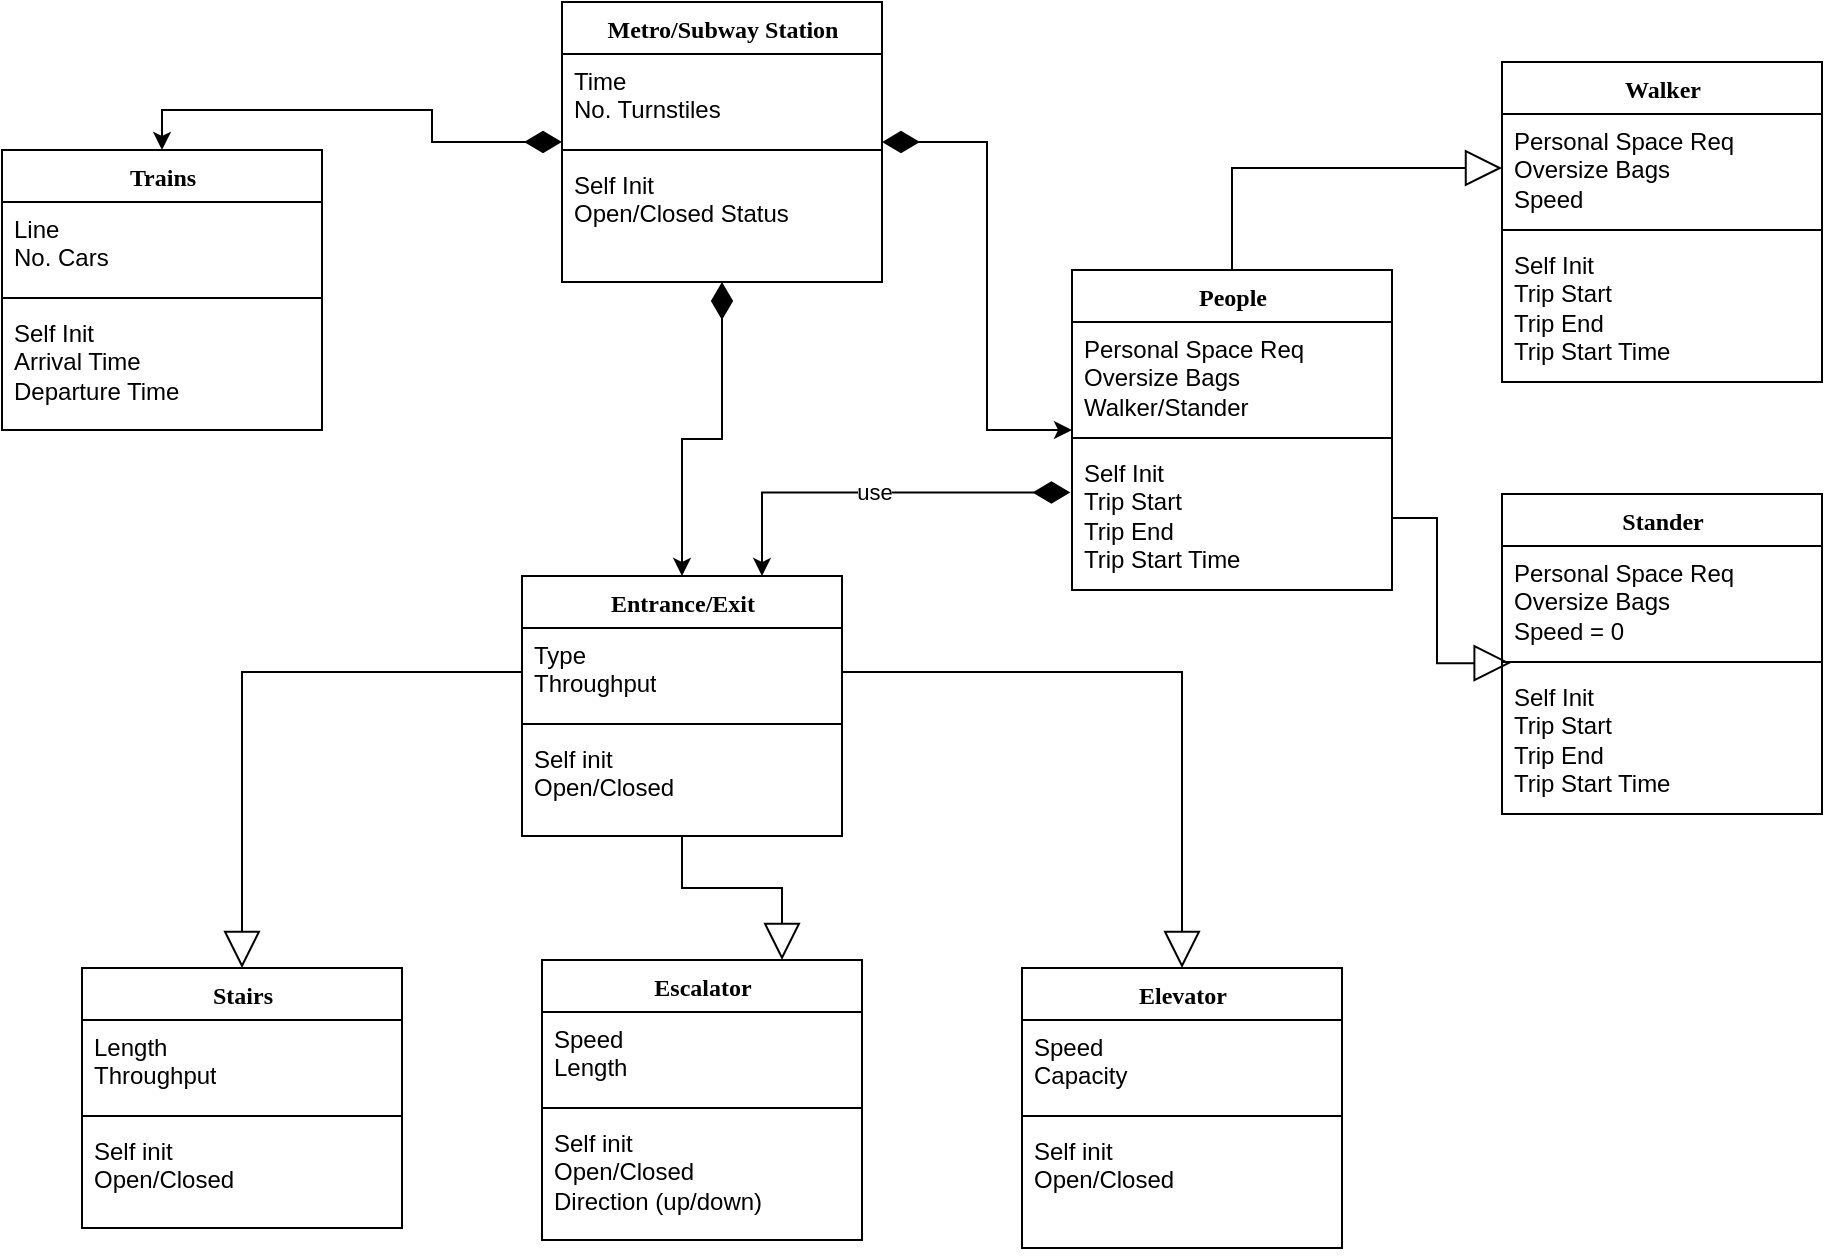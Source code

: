 <mxfile version="11.3.0" type="device" pages="1"><diagram name="Page-1" id="6133507b-19e7-1e82-6fc7-422aa6c4b21f"><mxGraphModel dx="1103" dy="729" grid="1" gridSize="10" guides="1" tooltips="1" connect="1" arrows="1" fold="1" page="1" pageScale="1" pageWidth="1100" pageHeight="850" background="#ffffff" math="0" shadow="0"><root><mxCell id="0"/><mxCell id="1" parent="0"/><mxCell id="a7tneC-UODdX8NhzMH0K-49" style="edgeStyle=orthogonalEdgeStyle;rounded=0;orthogonalLoop=1;jettySize=auto;html=1;entryX=0.5;entryY=0;entryDx=0;entryDy=0;startArrow=diamondThin;startFill=1;startSize=16;" edge="1" parent="1" source="78961159f06e98e8-17" target="a7tneC-UODdX8NhzMH0K-16"><mxGeometry relative="1" as="geometry"/></mxCell><mxCell id="a7tneC-UODdX8NhzMH0K-50" style="edgeStyle=orthogonalEdgeStyle;rounded=0;orthogonalLoop=1;jettySize=auto;html=1;startArrow=diamondThin;startFill=1;startSize=16;" edge="1" parent="1" source="78961159f06e98e8-17" target="a7tneC-UODdX8NhzMH0K-20"><mxGeometry relative="1" as="geometry"/></mxCell><mxCell id="a7tneC-UODdX8NhzMH0K-51" style="edgeStyle=orthogonalEdgeStyle;rounded=0;orthogonalLoop=1;jettySize=auto;html=1;entryX=0.5;entryY=0;entryDx=0;entryDy=0;startArrow=diamondThin;startFill=1;startSize=16;" edge="1" parent="1" source="78961159f06e98e8-17" target="a7tneC-UODdX8NhzMH0K-25"><mxGeometry relative="1" as="geometry"/></mxCell><mxCell id="78961159f06e98e8-17" value="Metro/Subway Station" style="swimlane;html=1;fontStyle=1;align=center;verticalAlign=top;childLayout=stackLayout;horizontal=1;startSize=26;horizontalStack=0;resizeParent=1;resizeLast=0;collapsible=1;marginBottom=0;swimlaneFillColor=#ffffff;rounded=0;shadow=0;comic=0;labelBackgroundColor=none;strokeColor=#000000;strokeWidth=1;fillColor=none;fontFamily=Verdana;fontSize=12;fontColor=#000000;" parent="1" vertex="1"><mxGeometry x="420" y="40" width="160" height="140" as="geometry"/></mxCell><mxCell id="78961159f06e98e8-24" value="Time&lt;br&gt;No. Turnstiles&lt;br&gt;" style="text;html=1;strokeColor=none;fillColor=none;align=left;verticalAlign=top;spacingLeft=4;spacingRight=4;whiteSpace=wrap;overflow=hidden;rotatable=0;points=[[0,0.5],[1,0.5]];portConstraint=eastwest;" parent="78961159f06e98e8-17" vertex="1"><mxGeometry y="26" width="160" height="44" as="geometry"/></mxCell><mxCell id="78961159f06e98e8-19" value="" style="line;html=1;strokeWidth=1;fillColor=none;align=left;verticalAlign=middle;spacingTop=-1;spacingLeft=3;spacingRight=3;rotatable=0;labelPosition=right;points=[];portConstraint=eastwest;" parent="78961159f06e98e8-17" vertex="1"><mxGeometry y="70" width="160" height="8" as="geometry"/></mxCell><mxCell id="78961159f06e98e8-27" value="Self Init&lt;br&gt;Open/Closed Status" style="text;html=1;strokeColor=none;fillColor=none;align=left;verticalAlign=top;spacingLeft=4;spacingRight=4;whiteSpace=wrap;overflow=hidden;rotatable=0;points=[[0,0.5],[1,0.5]];portConstraint=eastwest;" parent="78961159f06e98e8-17" vertex="1"><mxGeometry y="78" width="160" height="50" as="geometry"/></mxCell><mxCell id="a7tneC-UODdX8NhzMH0K-16" value="Trains" style="swimlane;html=1;fontStyle=1;align=center;verticalAlign=top;childLayout=stackLayout;horizontal=1;startSize=26;horizontalStack=0;resizeParent=1;resizeLast=0;collapsible=1;marginBottom=0;swimlaneFillColor=#ffffff;rounded=0;shadow=0;comic=0;labelBackgroundColor=none;strokeColor=#000000;strokeWidth=1;fillColor=none;fontFamily=Verdana;fontSize=12;fontColor=#000000;" vertex="1" parent="1"><mxGeometry x="140" y="114" width="160" height="140" as="geometry"/></mxCell><mxCell id="a7tneC-UODdX8NhzMH0K-17" value="Line&lt;br&gt;No. Cars" style="text;html=1;strokeColor=none;fillColor=none;align=left;verticalAlign=top;spacingLeft=4;spacingRight=4;whiteSpace=wrap;overflow=hidden;rotatable=0;points=[[0,0.5],[1,0.5]];portConstraint=eastwest;" vertex="1" parent="a7tneC-UODdX8NhzMH0K-16"><mxGeometry y="26" width="160" height="44" as="geometry"/></mxCell><mxCell id="a7tneC-UODdX8NhzMH0K-18" value="" style="line;html=1;strokeWidth=1;fillColor=none;align=left;verticalAlign=middle;spacingTop=-1;spacingLeft=3;spacingRight=3;rotatable=0;labelPosition=right;points=[];portConstraint=eastwest;" vertex="1" parent="a7tneC-UODdX8NhzMH0K-16"><mxGeometry y="70" width="160" height="8" as="geometry"/></mxCell><mxCell id="a7tneC-UODdX8NhzMH0K-19" value="Self Init&lt;br&gt;Arrival Time&lt;br&gt;Departure Time" style="text;html=1;strokeColor=none;fillColor=none;align=left;verticalAlign=top;spacingLeft=4;spacingRight=4;whiteSpace=wrap;overflow=hidden;rotatable=0;points=[[0,0.5],[1,0.5]];portConstraint=eastwest;" vertex="1" parent="a7tneC-UODdX8NhzMH0K-16"><mxGeometry y="78" width="160" height="50" as="geometry"/></mxCell><mxCell id="a7tneC-UODdX8NhzMH0K-55" style="edgeStyle=orthogonalEdgeStyle;rounded=0;orthogonalLoop=1;jettySize=auto;html=1;entryX=0;entryY=0.5;entryDx=0;entryDy=0;startArrow=none;startFill=0;startSize=16;endArrow=block;endFill=0;endSize=16;" edge="1" parent="1" source="a7tneC-UODdX8NhzMH0K-20" target="a7tneC-UODdX8NhzMH0K-30"><mxGeometry relative="1" as="geometry"/></mxCell><mxCell id="a7tneC-UODdX8NhzMH0K-57" value="use" style="edgeStyle=orthogonalEdgeStyle;rounded=0;orthogonalLoop=1;jettySize=auto;html=1;entryX=0.75;entryY=0;entryDx=0;entryDy=0;startArrow=diamondThin;startFill=1;startSize=16;endArrow=classic;endFill=1;endSize=6;exitX=-0.005;exitY=0.323;exitDx=0;exitDy=0;exitPerimeter=0;" edge="1" parent="1" source="a7tneC-UODdX8NhzMH0K-23" target="a7tneC-UODdX8NhzMH0K-25"><mxGeometry relative="1" as="geometry"/></mxCell><mxCell id="a7tneC-UODdX8NhzMH0K-20" value="People" style="swimlane;html=1;fontStyle=1;align=center;verticalAlign=top;childLayout=stackLayout;horizontal=1;startSize=26;horizontalStack=0;resizeParent=1;resizeLast=0;collapsible=1;marginBottom=0;swimlaneFillColor=#ffffff;rounded=0;shadow=0;comic=0;labelBackgroundColor=none;strokeColor=#000000;strokeWidth=1;fillColor=none;fontFamily=Verdana;fontSize=12;fontColor=#000000;" vertex="1" parent="1"><mxGeometry x="675" y="174" width="160" height="160" as="geometry"/></mxCell><mxCell id="a7tneC-UODdX8NhzMH0K-21" value="Personal Space Req&lt;br&gt;Oversize Bags&lt;br&gt;Walker/Stander" style="text;html=1;strokeColor=none;fillColor=none;align=left;verticalAlign=top;spacingLeft=4;spacingRight=4;whiteSpace=wrap;overflow=hidden;rotatable=0;points=[[0,0.5],[1,0.5]];portConstraint=eastwest;" vertex="1" parent="a7tneC-UODdX8NhzMH0K-20"><mxGeometry y="26" width="160" height="54" as="geometry"/></mxCell><mxCell id="a7tneC-UODdX8NhzMH0K-22" value="" style="line;html=1;strokeWidth=1;fillColor=none;align=left;verticalAlign=middle;spacingTop=-1;spacingLeft=3;spacingRight=3;rotatable=0;labelPosition=right;points=[];portConstraint=eastwest;" vertex="1" parent="a7tneC-UODdX8NhzMH0K-20"><mxGeometry y="80" width="160" height="8" as="geometry"/></mxCell><mxCell id="a7tneC-UODdX8NhzMH0K-23" value="Self Init&lt;br&gt;Trip Start&lt;br&gt;Trip End&lt;br&gt;Trip Start Time" style="text;html=1;strokeColor=none;fillColor=none;align=left;verticalAlign=top;spacingLeft=4;spacingRight=4;whiteSpace=wrap;overflow=hidden;rotatable=0;points=[[0,0.5],[1,0.5]];portConstraint=eastwest;" vertex="1" parent="a7tneC-UODdX8NhzMH0K-20"><mxGeometry y="88" width="160" height="72" as="geometry"/></mxCell><mxCell id="a7tneC-UODdX8NhzMH0K-53" style="edgeStyle=orthogonalEdgeStyle;rounded=0;orthogonalLoop=1;jettySize=auto;html=1;entryX=0.75;entryY=0;entryDx=0;entryDy=0;startArrow=none;startFill=0;startSize=16;endArrow=block;endFill=0;endSize=16;" edge="1" parent="1" source="a7tneC-UODdX8NhzMH0K-25" target="a7tneC-UODdX8NhzMH0K-41"><mxGeometry relative="1" as="geometry"/></mxCell><mxCell id="a7tneC-UODdX8NhzMH0K-25" value="Entrance/Exit" style="swimlane;html=1;fontStyle=1;align=center;verticalAlign=top;childLayout=stackLayout;horizontal=1;startSize=26;horizontalStack=0;resizeParent=1;resizeLast=0;collapsible=1;marginBottom=0;swimlaneFillColor=#ffffff;rounded=0;shadow=0;comic=0;labelBackgroundColor=none;strokeColor=#000000;strokeWidth=1;fillColor=none;fontFamily=Verdana;fontSize=12;fontColor=#000000;" vertex="1" parent="1"><mxGeometry x="400" y="327" width="160" height="130" as="geometry"/></mxCell><mxCell id="a7tneC-UODdX8NhzMH0K-26" value="Type&lt;br&gt;Throughput" style="text;html=1;strokeColor=none;fillColor=none;align=left;verticalAlign=top;spacingLeft=4;spacingRight=4;whiteSpace=wrap;overflow=hidden;rotatable=0;points=[[0,0.5],[1,0.5]];portConstraint=eastwest;" vertex="1" parent="a7tneC-UODdX8NhzMH0K-25"><mxGeometry y="26" width="160" height="44" as="geometry"/></mxCell><mxCell id="a7tneC-UODdX8NhzMH0K-27" value="" style="line;html=1;strokeWidth=1;fillColor=none;align=left;verticalAlign=middle;spacingTop=-1;spacingLeft=3;spacingRight=3;rotatable=0;labelPosition=right;points=[];portConstraint=eastwest;" vertex="1" parent="a7tneC-UODdX8NhzMH0K-25"><mxGeometry y="70" width="160" height="8" as="geometry"/></mxCell><mxCell id="a7tneC-UODdX8NhzMH0K-28" value="Self init&lt;br&gt;Open/Closed" style="text;html=1;strokeColor=none;fillColor=none;align=left;verticalAlign=top;spacingLeft=4;spacingRight=4;whiteSpace=wrap;overflow=hidden;rotatable=0;points=[[0,0.5],[1,0.5]];portConstraint=eastwest;" vertex="1" parent="a7tneC-UODdX8NhzMH0K-25"><mxGeometry y="78" width="160" height="52" as="geometry"/></mxCell><mxCell id="a7tneC-UODdX8NhzMH0K-29" value="Walker" style="swimlane;html=1;fontStyle=1;align=center;verticalAlign=top;childLayout=stackLayout;horizontal=1;startSize=26;horizontalStack=0;resizeParent=1;resizeLast=0;collapsible=1;marginBottom=0;swimlaneFillColor=#ffffff;rounded=0;shadow=0;comic=0;labelBackgroundColor=none;strokeColor=#000000;strokeWidth=1;fillColor=none;fontFamily=Verdana;fontSize=12;fontColor=#000000;" vertex="1" parent="1"><mxGeometry x="890" y="70" width="160" height="160" as="geometry"/></mxCell><mxCell id="a7tneC-UODdX8NhzMH0K-30" value="Personal Space Req&lt;br&gt;Oversize Bags&lt;br&gt;Speed" style="text;html=1;strokeColor=none;fillColor=none;align=left;verticalAlign=top;spacingLeft=4;spacingRight=4;whiteSpace=wrap;overflow=hidden;rotatable=0;points=[[0,0.5],[1,0.5]];portConstraint=eastwest;" vertex="1" parent="a7tneC-UODdX8NhzMH0K-29"><mxGeometry y="26" width="160" height="54" as="geometry"/></mxCell><mxCell id="a7tneC-UODdX8NhzMH0K-31" value="" style="line;html=1;strokeWidth=1;fillColor=none;align=left;verticalAlign=middle;spacingTop=-1;spacingLeft=3;spacingRight=3;rotatable=0;labelPosition=right;points=[];portConstraint=eastwest;" vertex="1" parent="a7tneC-UODdX8NhzMH0K-29"><mxGeometry y="80" width="160" height="8" as="geometry"/></mxCell><mxCell id="a7tneC-UODdX8NhzMH0K-32" value="Self Init&lt;br&gt;Trip Start&lt;br&gt;Trip End&lt;br&gt;Trip Start Time" style="text;html=1;strokeColor=none;fillColor=none;align=left;verticalAlign=top;spacingLeft=4;spacingRight=4;whiteSpace=wrap;overflow=hidden;rotatable=0;points=[[0,0.5],[1,0.5]];portConstraint=eastwest;" vertex="1" parent="a7tneC-UODdX8NhzMH0K-29"><mxGeometry y="88" width="160" height="72" as="geometry"/></mxCell><mxCell id="a7tneC-UODdX8NhzMH0K-33" value="Stander" style="swimlane;html=1;fontStyle=1;align=center;verticalAlign=top;childLayout=stackLayout;horizontal=1;startSize=26;horizontalStack=0;resizeParent=1;resizeLast=0;collapsible=1;marginBottom=0;swimlaneFillColor=#ffffff;rounded=0;shadow=0;comic=0;labelBackgroundColor=none;strokeColor=#000000;strokeWidth=1;fillColor=none;fontFamily=Verdana;fontSize=12;fontColor=#000000;" vertex="1" parent="1"><mxGeometry x="890" y="286" width="160" height="160" as="geometry"/></mxCell><mxCell id="a7tneC-UODdX8NhzMH0K-34" value="Personal Space Req&lt;br&gt;Oversize Bags&lt;br&gt;Speed = 0" style="text;html=1;strokeColor=none;fillColor=none;align=left;verticalAlign=top;spacingLeft=4;spacingRight=4;whiteSpace=wrap;overflow=hidden;rotatable=0;points=[[0,0.5],[1,0.5]];portConstraint=eastwest;" vertex="1" parent="a7tneC-UODdX8NhzMH0K-33"><mxGeometry y="26" width="160" height="54" as="geometry"/></mxCell><mxCell id="a7tneC-UODdX8NhzMH0K-35" value="" style="line;html=1;strokeWidth=1;fillColor=none;align=left;verticalAlign=middle;spacingTop=-1;spacingLeft=3;spacingRight=3;rotatable=0;labelPosition=right;points=[];portConstraint=eastwest;" vertex="1" parent="a7tneC-UODdX8NhzMH0K-33"><mxGeometry y="80" width="160" height="8" as="geometry"/></mxCell><mxCell id="a7tneC-UODdX8NhzMH0K-36" value="Self Init&lt;br&gt;Trip Start&lt;br&gt;Trip End&lt;br&gt;Trip Start Time" style="text;html=1;strokeColor=none;fillColor=none;align=left;verticalAlign=top;spacingLeft=4;spacingRight=4;whiteSpace=wrap;overflow=hidden;rotatable=0;points=[[0,0.5],[1,0.5]];portConstraint=eastwest;" vertex="1" parent="a7tneC-UODdX8NhzMH0K-33"><mxGeometry y="88" width="160" height="72" as="geometry"/></mxCell><mxCell id="a7tneC-UODdX8NhzMH0K-37" value="Stairs" style="swimlane;html=1;fontStyle=1;align=center;verticalAlign=top;childLayout=stackLayout;horizontal=1;startSize=26;horizontalStack=0;resizeParent=1;resizeLast=0;collapsible=1;marginBottom=0;swimlaneFillColor=#ffffff;rounded=0;shadow=0;comic=0;labelBackgroundColor=none;strokeColor=#000000;strokeWidth=1;fillColor=none;fontFamily=Verdana;fontSize=12;fontColor=#000000;" vertex="1" parent="1"><mxGeometry x="180" y="523" width="160" height="130" as="geometry"/></mxCell><mxCell id="a7tneC-UODdX8NhzMH0K-38" value="Length&lt;br&gt;Throughput" style="text;html=1;strokeColor=none;fillColor=none;align=left;verticalAlign=top;spacingLeft=4;spacingRight=4;whiteSpace=wrap;overflow=hidden;rotatable=0;points=[[0,0.5],[1,0.5]];portConstraint=eastwest;" vertex="1" parent="a7tneC-UODdX8NhzMH0K-37"><mxGeometry y="26" width="160" height="44" as="geometry"/></mxCell><mxCell id="a7tneC-UODdX8NhzMH0K-39" value="" style="line;html=1;strokeWidth=1;fillColor=none;align=left;verticalAlign=middle;spacingTop=-1;spacingLeft=3;spacingRight=3;rotatable=0;labelPosition=right;points=[];portConstraint=eastwest;" vertex="1" parent="a7tneC-UODdX8NhzMH0K-37"><mxGeometry y="70" width="160" height="8" as="geometry"/></mxCell><mxCell id="a7tneC-UODdX8NhzMH0K-40" value="Self init&lt;br&gt;Open/Closed" style="text;html=1;strokeColor=none;fillColor=none;align=left;verticalAlign=top;spacingLeft=4;spacingRight=4;whiteSpace=wrap;overflow=hidden;rotatable=0;points=[[0,0.5],[1,0.5]];portConstraint=eastwest;" vertex="1" parent="a7tneC-UODdX8NhzMH0K-37"><mxGeometry y="78" width="160" height="52" as="geometry"/></mxCell><mxCell id="a7tneC-UODdX8NhzMH0K-41" value="Escalator" style="swimlane;html=1;fontStyle=1;align=center;verticalAlign=top;childLayout=stackLayout;horizontal=1;startSize=26;horizontalStack=0;resizeParent=1;resizeLast=0;collapsible=1;marginBottom=0;swimlaneFillColor=#ffffff;rounded=0;shadow=0;comic=0;labelBackgroundColor=none;strokeColor=#000000;strokeWidth=1;fillColor=none;fontFamily=Verdana;fontSize=12;fontColor=#000000;" vertex="1" parent="1"><mxGeometry x="410" y="519" width="160" height="140" as="geometry"/></mxCell><mxCell id="a7tneC-UODdX8NhzMH0K-42" value="Speed&lt;br&gt;Length" style="text;html=1;strokeColor=none;fillColor=none;align=left;verticalAlign=top;spacingLeft=4;spacingRight=4;whiteSpace=wrap;overflow=hidden;rotatable=0;points=[[0,0.5],[1,0.5]];portConstraint=eastwest;" vertex="1" parent="a7tneC-UODdX8NhzMH0K-41"><mxGeometry y="26" width="160" height="44" as="geometry"/></mxCell><mxCell id="a7tneC-UODdX8NhzMH0K-43" value="" style="line;html=1;strokeWidth=1;fillColor=none;align=left;verticalAlign=middle;spacingTop=-1;spacingLeft=3;spacingRight=3;rotatable=0;labelPosition=right;points=[];portConstraint=eastwest;" vertex="1" parent="a7tneC-UODdX8NhzMH0K-41"><mxGeometry y="70" width="160" height="8" as="geometry"/></mxCell><mxCell id="a7tneC-UODdX8NhzMH0K-44" value="Self init&lt;br&gt;Open/Closed&lt;br&gt;Direction (up/down)" style="text;html=1;strokeColor=none;fillColor=none;align=left;verticalAlign=top;spacingLeft=4;spacingRight=4;whiteSpace=wrap;overflow=hidden;rotatable=0;points=[[0,0.5],[1,0.5]];portConstraint=eastwest;" vertex="1" parent="a7tneC-UODdX8NhzMH0K-41"><mxGeometry y="78" width="160" height="62" as="geometry"/></mxCell><mxCell id="a7tneC-UODdX8NhzMH0K-45" value="Elevator" style="swimlane;html=1;fontStyle=1;align=center;verticalAlign=top;childLayout=stackLayout;horizontal=1;startSize=26;horizontalStack=0;resizeParent=1;resizeLast=0;collapsible=1;marginBottom=0;swimlaneFillColor=#ffffff;rounded=0;shadow=0;comic=0;labelBackgroundColor=none;strokeColor=#000000;strokeWidth=1;fillColor=none;fontFamily=Verdana;fontSize=12;fontColor=#000000;" vertex="1" parent="1"><mxGeometry x="650" y="523" width="160" height="140" as="geometry"/></mxCell><mxCell id="a7tneC-UODdX8NhzMH0K-46" value="Speed&lt;br&gt;Capacity" style="text;html=1;strokeColor=none;fillColor=none;align=left;verticalAlign=top;spacingLeft=4;spacingRight=4;whiteSpace=wrap;overflow=hidden;rotatable=0;points=[[0,0.5],[1,0.5]];portConstraint=eastwest;" vertex="1" parent="a7tneC-UODdX8NhzMH0K-45"><mxGeometry y="26" width="160" height="44" as="geometry"/></mxCell><mxCell id="a7tneC-UODdX8NhzMH0K-47" value="" style="line;html=1;strokeWidth=1;fillColor=none;align=left;verticalAlign=middle;spacingTop=-1;spacingLeft=3;spacingRight=3;rotatable=0;labelPosition=right;points=[];portConstraint=eastwest;" vertex="1" parent="a7tneC-UODdX8NhzMH0K-45"><mxGeometry y="70" width="160" height="8" as="geometry"/></mxCell><mxCell id="a7tneC-UODdX8NhzMH0K-48" value="Self init&lt;br&gt;Open/Closed" style="text;html=1;strokeColor=none;fillColor=none;align=left;verticalAlign=top;spacingLeft=4;spacingRight=4;whiteSpace=wrap;overflow=hidden;rotatable=0;points=[[0,0.5],[1,0.5]];portConstraint=eastwest;" vertex="1" parent="a7tneC-UODdX8NhzMH0K-45"><mxGeometry y="78" width="160" height="62" as="geometry"/></mxCell><mxCell id="a7tneC-UODdX8NhzMH0K-52" style="edgeStyle=orthogonalEdgeStyle;rounded=0;orthogonalLoop=1;jettySize=auto;html=1;startArrow=none;startFill=0;startSize=16;endArrow=block;endFill=0;endSize=16;" edge="1" parent="1" source="a7tneC-UODdX8NhzMH0K-26" target="a7tneC-UODdX8NhzMH0K-37"><mxGeometry relative="1" as="geometry"/></mxCell><mxCell id="a7tneC-UODdX8NhzMH0K-54" style="edgeStyle=orthogonalEdgeStyle;rounded=0;orthogonalLoop=1;jettySize=auto;html=1;startArrow=none;startFill=0;startSize=16;endArrow=block;endFill=0;endSize=16;" edge="1" parent="1" source="a7tneC-UODdX8NhzMH0K-26" target="a7tneC-UODdX8NhzMH0K-45"><mxGeometry relative="1" as="geometry"/></mxCell><mxCell id="a7tneC-UODdX8NhzMH0K-56" style="edgeStyle=orthogonalEdgeStyle;rounded=0;orthogonalLoop=1;jettySize=auto;html=1;entryX=0.027;entryY=-0.047;entryDx=0;entryDy=0;entryPerimeter=0;startArrow=none;startFill=0;startSize=16;endArrow=block;endFill=0;endSize=16;" edge="1" parent="1" source="a7tneC-UODdX8NhzMH0K-23" target="a7tneC-UODdX8NhzMH0K-36"><mxGeometry relative="1" as="geometry"/></mxCell></root></mxGraphModel></diagram></mxfile>